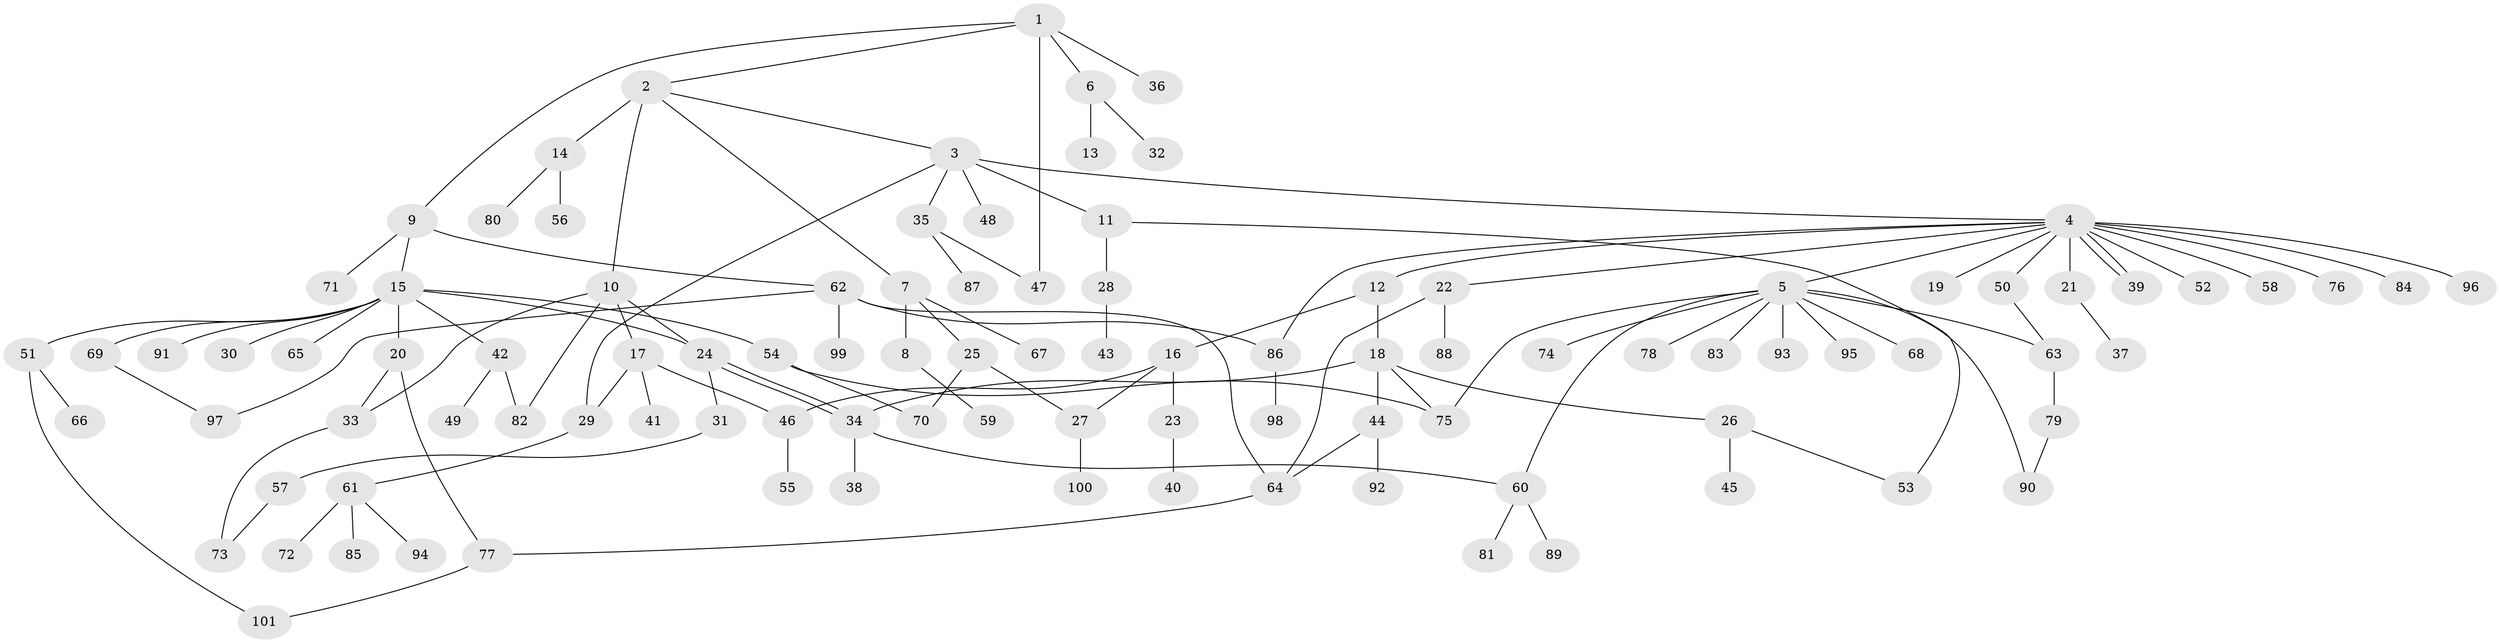 // coarse degree distribution, {5: 0.0547945205479452, 8: 0.0136986301369863, 7: 0.0136986301369863, 14: 0.0136986301369863, 10: 0.0136986301369863, 2: 0.1643835616438356, 3: 0.2054794520547945, 6: 0.0273972602739726, 11: 0.0136986301369863, 1: 0.4520547945205479, 4: 0.0273972602739726}
// Generated by graph-tools (version 1.1) at 2025/41/03/06/25 10:41:49]
// undirected, 101 vertices, 124 edges
graph export_dot {
graph [start="1"]
  node [color=gray90,style=filled];
  1;
  2;
  3;
  4;
  5;
  6;
  7;
  8;
  9;
  10;
  11;
  12;
  13;
  14;
  15;
  16;
  17;
  18;
  19;
  20;
  21;
  22;
  23;
  24;
  25;
  26;
  27;
  28;
  29;
  30;
  31;
  32;
  33;
  34;
  35;
  36;
  37;
  38;
  39;
  40;
  41;
  42;
  43;
  44;
  45;
  46;
  47;
  48;
  49;
  50;
  51;
  52;
  53;
  54;
  55;
  56;
  57;
  58;
  59;
  60;
  61;
  62;
  63;
  64;
  65;
  66;
  67;
  68;
  69;
  70;
  71;
  72;
  73;
  74;
  75;
  76;
  77;
  78;
  79;
  80;
  81;
  82;
  83;
  84;
  85;
  86;
  87;
  88;
  89;
  90;
  91;
  92;
  93;
  94;
  95;
  96;
  97;
  98;
  99;
  100;
  101;
  1 -- 2;
  1 -- 6;
  1 -- 9;
  1 -- 36;
  1 -- 47;
  2 -- 3;
  2 -- 7;
  2 -- 10;
  2 -- 14;
  3 -- 4;
  3 -- 11;
  3 -- 29;
  3 -- 35;
  3 -- 48;
  4 -- 5;
  4 -- 12;
  4 -- 19;
  4 -- 21;
  4 -- 22;
  4 -- 39;
  4 -- 39;
  4 -- 50;
  4 -- 52;
  4 -- 58;
  4 -- 76;
  4 -- 84;
  4 -- 86;
  4 -- 96;
  5 -- 60;
  5 -- 63;
  5 -- 68;
  5 -- 74;
  5 -- 75;
  5 -- 78;
  5 -- 83;
  5 -- 90;
  5 -- 93;
  5 -- 95;
  6 -- 13;
  6 -- 32;
  7 -- 8;
  7 -- 25;
  7 -- 67;
  8 -- 59;
  9 -- 15;
  9 -- 62;
  9 -- 71;
  10 -- 17;
  10 -- 24;
  10 -- 33;
  10 -- 82;
  11 -- 28;
  11 -- 53;
  12 -- 16;
  12 -- 18;
  14 -- 56;
  14 -- 80;
  15 -- 20;
  15 -- 24;
  15 -- 30;
  15 -- 42;
  15 -- 51;
  15 -- 54;
  15 -- 65;
  15 -- 69;
  15 -- 91;
  16 -- 23;
  16 -- 27;
  16 -- 46;
  17 -- 29;
  17 -- 41;
  17 -- 46;
  18 -- 26;
  18 -- 34;
  18 -- 44;
  18 -- 75;
  20 -- 33;
  20 -- 77;
  21 -- 37;
  22 -- 64;
  22 -- 88;
  23 -- 40;
  24 -- 31;
  24 -- 34;
  24 -- 34;
  25 -- 27;
  25 -- 70;
  26 -- 45;
  26 -- 53;
  27 -- 100;
  28 -- 43;
  29 -- 61;
  31 -- 57;
  33 -- 73;
  34 -- 38;
  34 -- 60;
  35 -- 47;
  35 -- 87;
  42 -- 49;
  42 -- 82;
  44 -- 64;
  44 -- 92;
  46 -- 55;
  50 -- 63;
  51 -- 66;
  51 -- 101;
  54 -- 70;
  54 -- 75;
  57 -- 73;
  60 -- 81;
  60 -- 89;
  61 -- 72;
  61 -- 85;
  61 -- 94;
  62 -- 64;
  62 -- 86;
  62 -- 97;
  62 -- 99;
  63 -- 79;
  64 -- 77;
  69 -- 97;
  77 -- 101;
  79 -- 90;
  86 -- 98;
}
